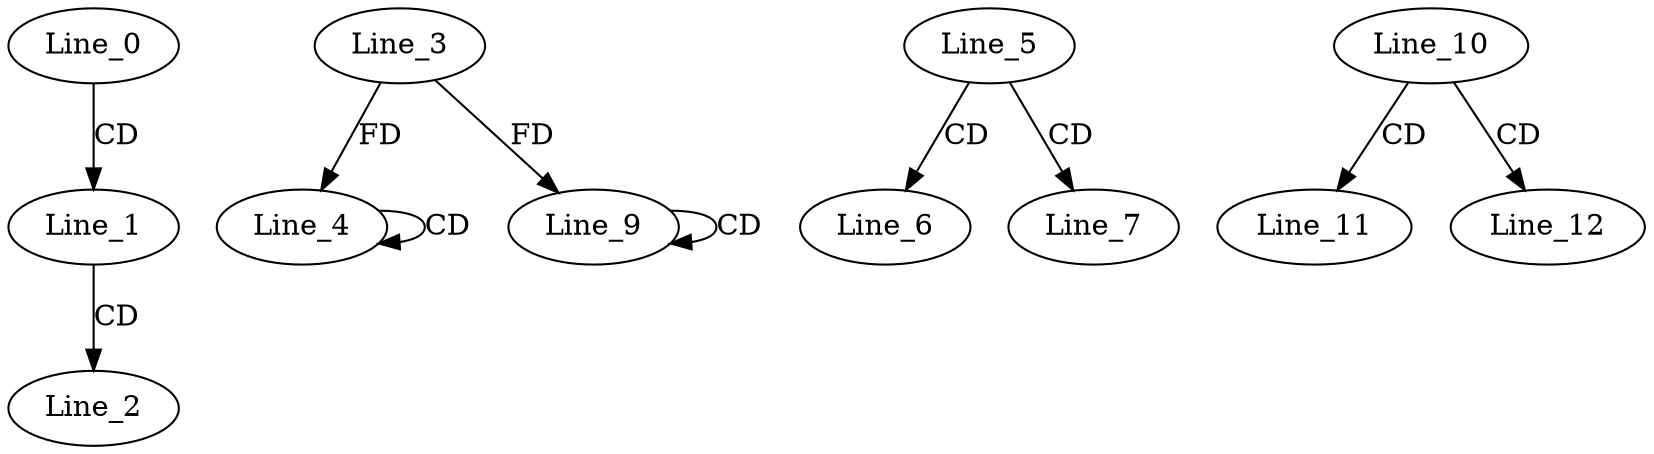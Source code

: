 digraph G {
  Line_0;
  Line_1;
  Line_2;
  Line_4;
  Line_4;
  Line_3;
  Line_4;
  Line_5;
  Line_6;
  Line_7;
  Line_9;
  Line_9;
  Line_9;
  Line_10;
  Line_11;
  Line_12;
  Line_0 -> Line_1 [ label="CD" ];
  Line_1 -> Line_2 [ label="CD" ];
  Line_4 -> Line_4 [ label="CD" ];
  Line_3 -> Line_4 [ label="FD" ];
  Line_5 -> Line_6 [ label="CD" ];
  Line_5 -> Line_7 [ label="CD" ];
  Line_9 -> Line_9 [ label="CD" ];
  Line_3 -> Line_9 [ label="FD" ];
  Line_10 -> Line_11 [ label="CD" ];
  Line_10 -> Line_12 [ label="CD" ];
}
